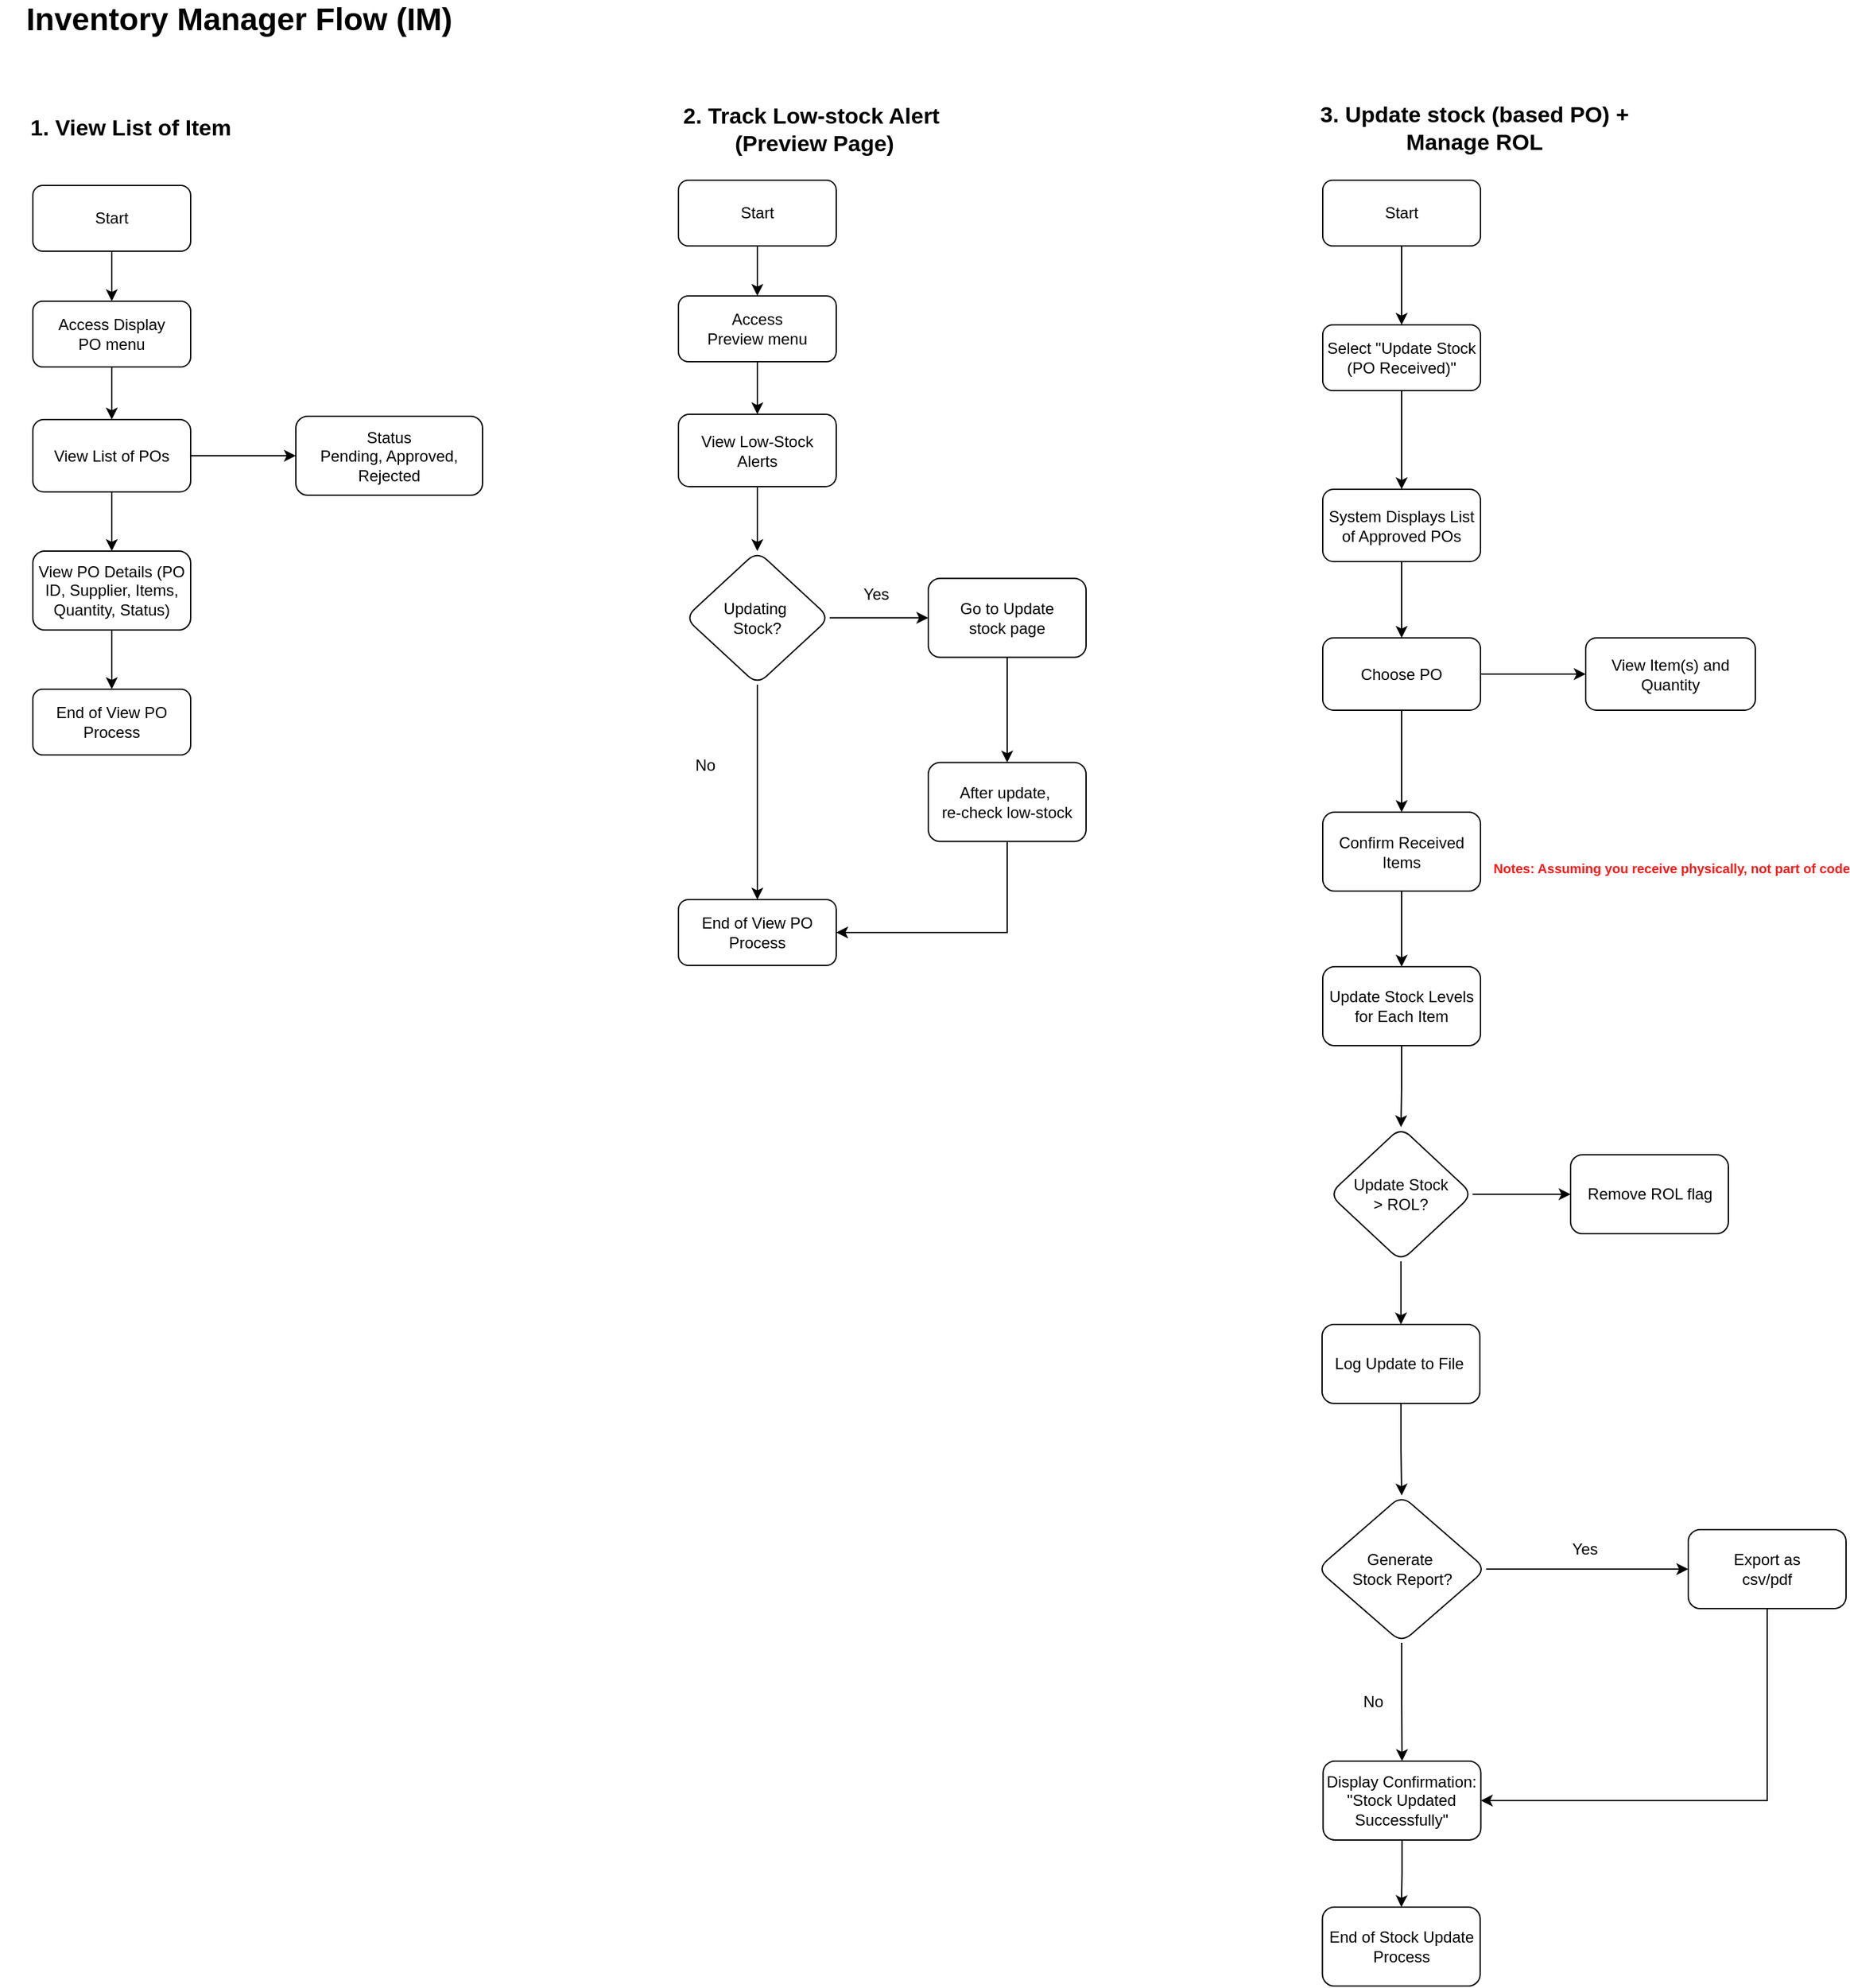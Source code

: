<mxfile version="26.2.12">
  <diagram id="C5RBs43oDa-KdzZeNtuy" name="Page-1">
    <mxGraphModel dx="2088" dy="1124" grid="1" gridSize="10" guides="1" tooltips="1" connect="1" arrows="1" fold="1" page="1" pageScale="1" pageWidth="827" pageHeight="1169" math="0" shadow="0">
      <root>
        <mxCell id="WIyWlLk6GJQsqaUBKTNV-0" />
        <mxCell id="WIyWlLk6GJQsqaUBKTNV-1" parent="WIyWlLk6GJQsqaUBKTNV-0" />
        <mxCell id="-MKiW82hEy8pqDACP7KJ-0" value="Inventory Manager Flow (IM)" style="text;html=1;align=center;verticalAlign=middle;whiteSpace=wrap;rounded=0;fontSize=24;fontStyle=1" parent="WIyWlLk6GJQsqaUBKTNV-1" vertex="1">
          <mxGeometry x="36" y="51" width="364" height="30" as="geometry" />
        </mxCell>
        <mxCell id="-MKiW82hEy8pqDACP7KJ-1" value="1. View List of Item" style="text;html=1;align=center;verticalAlign=middle;whiteSpace=wrap;rounded=0;fontSize=17;fontStyle=1" parent="WIyWlLk6GJQsqaUBKTNV-1" vertex="1">
          <mxGeometry x="43" y="134" width="185" height="30" as="geometry" />
        </mxCell>
        <mxCell id="-MKiW82hEy8pqDACP7KJ-24" value="3. Update stock (based PO) + Manage ROL" style="text;html=1;align=center;verticalAlign=middle;whiteSpace=wrap;rounded=0;fontSize=17;fontStyle=1" parent="WIyWlLk6GJQsqaUBKTNV-1" vertex="1">
          <mxGeometry x="1011" y="134" width="293" height="30" as="geometry" />
        </mxCell>
        <mxCell id="-MKiW82hEy8pqDACP7KJ-25" value="" style="edgeStyle=orthogonalEdgeStyle;rounded=0;orthogonalLoop=1;jettySize=auto;html=1;" parent="WIyWlLk6GJQsqaUBKTNV-1" source="-MKiW82hEy8pqDACP7KJ-26" target="-MKiW82hEy8pqDACP7KJ-28" edge="1">
          <mxGeometry relative="1" as="geometry" />
        </mxCell>
        <mxCell id="-MKiW82hEy8pqDACP7KJ-26" value="Start" style="rounded=1;whiteSpace=wrap;html=1;" parent="WIyWlLk6GJQsqaUBKTNV-1" vertex="1">
          <mxGeometry x="1042" y="188" width="120" height="50" as="geometry" />
        </mxCell>
        <mxCell id="-MKiW82hEy8pqDACP7KJ-27" value="" style="edgeStyle=orthogonalEdgeStyle;rounded=0;orthogonalLoop=1;jettySize=auto;html=1;" parent="WIyWlLk6GJQsqaUBKTNV-1" source="-MKiW82hEy8pqDACP7KJ-28" target="-MKiW82hEy8pqDACP7KJ-31" edge="1">
          <mxGeometry relative="1" as="geometry" />
        </mxCell>
        <mxCell id="-MKiW82hEy8pqDACP7KJ-28" value="Select &quot;Update Stock (PO Received)&quot;" style="whiteSpace=wrap;html=1;rounded=1;" parent="WIyWlLk6GJQsqaUBKTNV-1" vertex="1">
          <mxGeometry x="1042" y="298" width="120" height="50" as="geometry" />
        </mxCell>
        <mxCell id="Ar5ee6Z8-ZDRx4EASonw-3" style="edgeStyle=orthogonalEdgeStyle;rounded=0;orthogonalLoop=1;jettySize=auto;html=1;entryX=0.5;entryY=0;entryDx=0;entryDy=0;" edge="1" parent="WIyWlLk6GJQsqaUBKTNV-1" source="-MKiW82hEy8pqDACP7KJ-31" target="Ar5ee6Z8-ZDRx4EASonw-1">
          <mxGeometry relative="1" as="geometry" />
        </mxCell>
        <mxCell id="-MKiW82hEy8pqDACP7KJ-31" value="System Displays List of Approved POs" style="whiteSpace=wrap;html=1;rounded=1;" parent="WIyWlLk6GJQsqaUBKTNV-1" vertex="1">
          <mxGeometry x="1042" y="423" width="120" height="55" as="geometry" />
        </mxCell>
        <mxCell id="-MKiW82hEy8pqDACP7KJ-72" value="" style="edgeStyle=orthogonalEdgeStyle;rounded=0;orthogonalLoop=1;jettySize=auto;html=1;" parent="WIyWlLk6GJQsqaUBKTNV-1" source="-MKiW82hEy8pqDACP7KJ-73" target="-MKiW82hEy8pqDACP7KJ-75" edge="1">
          <mxGeometry relative="1" as="geometry" />
        </mxCell>
        <mxCell id="-MKiW82hEy8pqDACP7KJ-73" value="Start" style="rounded=1;whiteSpace=wrap;html=1;" parent="WIyWlLk6GJQsqaUBKTNV-1" vertex="1">
          <mxGeometry x="61" y="192" width="120" height="50" as="geometry" />
        </mxCell>
        <mxCell id="-MKiW82hEy8pqDACP7KJ-74" value="" style="edgeStyle=orthogonalEdgeStyle;rounded=0;orthogonalLoop=1;jettySize=auto;html=1;" parent="WIyWlLk6GJQsqaUBKTNV-1" source="-MKiW82hEy8pqDACP7KJ-75" target="-MKiW82hEy8pqDACP7KJ-78" edge="1">
          <mxGeometry relative="1" as="geometry" />
        </mxCell>
        <mxCell id="-MKiW82hEy8pqDACP7KJ-75" value="Access Display PO&lt;span style=&quot;background-color: transparent;&quot;&gt;&amp;nbsp;m&lt;/span&gt;&lt;span style=&quot;background-color: transparent;&quot;&gt;enu&lt;/span&gt;" style="whiteSpace=wrap;html=1;rounded=1;" parent="WIyWlLk6GJQsqaUBKTNV-1" vertex="1">
          <mxGeometry x="61" y="280" width="120" height="50" as="geometry" />
        </mxCell>
        <mxCell id="-MKiW82hEy8pqDACP7KJ-76" value="" style="edgeStyle=orthogonalEdgeStyle;rounded=0;orthogonalLoop=1;jettySize=auto;html=1;" parent="WIyWlLk6GJQsqaUBKTNV-1" source="-MKiW82hEy8pqDACP7KJ-78" target="-MKiW82hEy8pqDACP7KJ-80" edge="1">
          <mxGeometry relative="1" as="geometry" />
        </mxCell>
        <mxCell id="-MKiW82hEy8pqDACP7KJ-77" value="" style="edgeStyle=orthogonalEdgeStyle;rounded=0;orthogonalLoop=1;jettySize=auto;html=1;" parent="WIyWlLk6GJQsqaUBKTNV-1" source="-MKiW82hEy8pqDACP7KJ-78" target="-MKiW82hEy8pqDACP7KJ-82" edge="1">
          <mxGeometry relative="1" as="geometry" />
        </mxCell>
        <mxCell id="-MKiW82hEy8pqDACP7KJ-78" value="View List of POs" style="whiteSpace=wrap;html=1;rounded=1;" parent="WIyWlLk6GJQsqaUBKTNV-1" vertex="1">
          <mxGeometry x="61" y="370" width="120" height="55" as="geometry" />
        </mxCell>
        <mxCell id="-MKiW82hEy8pqDACP7KJ-79" value="" style="edgeStyle=orthogonalEdgeStyle;rounded=0;orthogonalLoop=1;jettySize=auto;html=1;" parent="WIyWlLk6GJQsqaUBKTNV-1" source="-MKiW82hEy8pqDACP7KJ-80" target="-MKiW82hEy8pqDACP7KJ-81" edge="1">
          <mxGeometry relative="1" as="geometry" />
        </mxCell>
        <mxCell id="-MKiW82hEy8pqDACP7KJ-80" value="View PO Details (PO ID, Supplier, Items, Quantity, Status)" style="whiteSpace=wrap;html=1;rounded=1;" parent="WIyWlLk6GJQsqaUBKTNV-1" vertex="1">
          <mxGeometry x="61" y="470" width="120" height="60" as="geometry" />
        </mxCell>
        <mxCell id="-MKiW82hEy8pqDACP7KJ-81" value="End of View PO Process" style="whiteSpace=wrap;html=1;rounded=1;" parent="WIyWlLk6GJQsqaUBKTNV-1" vertex="1">
          <mxGeometry x="61" y="575" width="120" height="50" as="geometry" />
        </mxCell>
        <mxCell id="-MKiW82hEy8pqDACP7KJ-82" value="Status&lt;div&gt;Pending, Approved, Rejected&lt;br&gt;&lt;/div&gt;" style="whiteSpace=wrap;html=1;rounded=1;" parent="WIyWlLk6GJQsqaUBKTNV-1" vertex="1">
          <mxGeometry x="261" y="367.5" width="142" height="60" as="geometry" />
        </mxCell>
        <mxCell id="Ar5ee6Z8-ZDRx4EASonw-0" value="" style="edgeStyle=orthogonalEdgeStyle;rounded=0;orthogonalLoop=1;jettySize=auto;html=1;" edge="1" parent="WIyWlLk6GJQsqaUBKTNV-1" source="Ar5ee6Z8-ZDRx4EASonw-1" target="Ar5ee6Z8-ZDRx4EASonw-2">
          <mxGeometry relative="1" as="geometry" />
        </mxCell>
        <mxCell id="Ar5ee6Z8-ZDRx4EASonw-5" value="" style="edgeStyle=orthogonalEdgeStyle;rounded=0;orthogonalLoop=1;jettySize=auto;html=1;" edge="1" parent="WIyWlLk6GJQsqaUBKTNV-1" source="Ar5ee6Z8-ZDRx4EASonw-1" target="Ar5ee6Z8-ZDRx4EASonw-4">
          <mxGeometry relative="1" as="geometry" />
        </mxCell>
        <mxCell id="Ar5ee6Z8-ZDRx4EASonw-1" value="Choose PO" style="whiteSpace=wrap;html=1;rounded=1;" vertex="1" parent="WIyWlLk6GJQsqaUBKTNV-1">
          <mxGeometry x="1042" y="536" width="120" height="55" as="geometry" />
        </mxCell>
        <mxCell id="Ar5ee6Z8-ZDRx4EASonw-2" value="View Item(s) and Quantity" style="whiteSpace=wrap;html=1;rounded=1;" vertex="1" parent="WIyWlLk6GJQsqaUBKTNV-1">
          <mxGeometry x="1242" y="536" width="129" height="55" as="geometry" />
        </mxCell>
        <mxCell id="Ar5ee6Z8-ZDRx4EASonw-8" value="" style="edgeStyle=orthogonalEdgeStyle;rounded=0;orthogonalLoop=1;jettySize=auto;html=1;" edge="1" parent="WIyWlLk6GJQsqaUBKTNV-1" source="Ar5ee6Z8-ZDRx4EASonw-4" target="Ar5ee6Z8-ZDRx4EASonw-7">
          <mxGeometry relative="1" as="geometry" />
        </mxCell>
        <mxCell id="Ar5ee6Z8-ZDRx4EASonw-4" value="Confirm Received Items" style="whiteSpace=wrap;html=1;rounded=1;" vertex="1" parent="WIyWlLk6GJQsqaUBKTNV-1">
          <mxGeometry x="1042" y="668.5" width="120" height="60" as="geometry" />
        </mxCell>
        <mxCell id="Ar5ee6Z8-ZDRx4EASonw-6" value="Notes: Assuming you receive physically, not part of code" style="text;html=1;align=center;verticalAlign=middle;resizable=0;points=[];autosize=1;strokeColor=none;fillColor=none;fontStyle=1;fontColor=#FF1A1A;fontSize=10;" vertex="1" parent="WIyWlLk6GJQsqaUBKTNV-1">
          <mxGeometry x="1171.5" y="696" width="270" height="30" as="geometry" />
        </mxCell>
        <mxCell id="Ar5ee6Z8-ZDRx4EASonw-16" value="" style="edgeStyle=orthogonalEdgeStyle;rounded=0;orthogonalLoop=1;jettySize=auto;html=1;" edge="1" parent="WIyWlLk6GJQsqaUBKTNV-1" source="Ar5ee6Z8-ZDRx4EASonw-7" target="Ar5ee6Z8-ZDRx4EASonw-15">
          <mxGeometry relative="1" as="geometry" />
        </mxCell>
        <mxCell id="Ar5ee6Z8-ZDRx4EASonw-7" value="Update Stock Levels for Each Item" style="whiteSpace=wrap;html=1;rounded=1;" vertex="1" parent="WIyWlLk6GJQsqaUBKTNV-1">
          <mxGeometry x="1042" y="786" width="120" height="60" as="geometry" />
        </mxCell>
        <mxCell id="Ar5ee6Z8-ZDRx4EASonw-18" value="" style="edgeStyle=orthogonalEdgeStyle;rounded=0;orthogonalLoop=1;jettySize=auto;html=1;" edge="1" parent="WIyWlLk6GJQsqaUBKTNV-1" source="Ar5ee6Z8-ZDRx4EASonw-15" target="Ar5ee6Z8-ZDRx4EASonw-17">
          <mxGeometry relative="1" as="geometry" />
        </mxCell>
        <mxCell id="Ar5ee6Z8-ZDRx4EASonw-20" value="" style="edgeStyle=orthogonalEdgeStyle;rounded=0;orthogonalLoop=1;jettySize=auto;html=1;" edge="1" parent="WIyWlLk6GJQsqaUBKTNV-1" source="Ar5ee6Z8-ZDRx4EASonw-15" target="Ar5ee6Z8-ZDRx4EASonw-19">
          <mxGeometry relative="1" as="geometry" />
        </mxCell>
        <mxCell id="Ar5ee6Z8-ZDRx4EASonw-15" value="Update Stock&lt;div&gt;&amp;gt; ROL?&lt;/div&gt;" style="rhombus;whiteSpace=wrap;html=1;rounded=1;" vertex="1" parent="WIyWlLk6GJQsqaUBKTNV-1">
          <mxGeometry x="1047" y="908" width="109" height="102" as="geometry" />
        </mxCell>
        <mxCell id="Ar5ee6Z8-ZDRx4EASonw-17" value="Remove ROL flag" style="whiteSpace=wrap;html=1;rounded=1;" vertex="1" parent="WIyWlLk6GJQsqaUBKTNV-1">
          <mxGeometry x="1230.5" y="929" width="120" height="60" as="geometry" />
        </mxCell>
        <mxCell id="Ar5ee6Z8-ZDRx4EASonw-67" value="" style="edgeStyle=orthogonalEdgeStyle;rounded=0;orthogonalLoop=1;jettySize=auto;html=1;" edge="1" parent="WIyWlLk6GJQsqaUBKTNV-1" source="Ar5ee6Z8-ZDRx4EASonw-19" target="Ar5ee6Z8-ZDRx4EASonw-66">
          <mxGeometry relative="1" as="geometry" />
        </mxCell>
        <mxCell id="Ar5ee6Z8-ZDRx4EASonw-19" value="Log Update to File&amp;nbsp;" style="whiteSpace=wrap;html=1;rounded=1;" vertex="1" parent="WIyWlLk6GJQsqaUBKTNV-1">
          <mxGeometry x="1041.5" y="1058" width="120" height="60" as="geometry" />
        </mxCell>
        <mxCell id="Ar5ee6Z8-ZDRx4EASonw-24" value="" style="edgeStyle=orthogonalEdgeStyle;rounded=0;orthogonalLoop=1;jettySize=auto;html=1;" edge="1" parent="WIyWlLk6GJQsqaUBKTNV-1" source="Ar5ee6Z8-ZDRx4EASonw-21" target="Ar5ee6Z8-ZDRx4EASonw-23">
          <mxGeometry relative="1" as="geometry" />
        </mxCell>
        <mxCell id="Ar5ee6Z8-ZDRx4EASonw-21" value="Display Confirmation: &quot;Stock Updated Successfully&quot;" style="whiteSpace=wrap;html=1;rounded=1;" vertex="1" parent="WIyWlLk6GJQsqaUBKTNV-1">
          <mxGeometry x="1042.25" y="1390" width="120" height="60" as="geometry" />
        </mxCell>
        <mxCell id="Ar5ee6Z8-ZDRx4EASonw-23" value="End of Stock Update Process" style="whiteSpace=wrap;html=1;rounded=1;" vertex="1" parent="WIyWlLk6GJQsqaUBKTNV-1">
          <mxGeometry x="1041.75" y="1501" width="120" height="60" as="geometry" />
        </mxCell>
        <mxCell id="Ar5ee6Z8-ZDRx4EASonw-25" value="2. Track Low-stock Alert&amp;nbsp;&lt;div&gt;(Preview Page)&lt;/div&gt;" style="text;html=1;align=center;verticalAlign=middle;whiteSpace=wrap;rounded=0;fontSize=17;fontStyle=1" vertex="1" parent="WIyWlLk6GJQsqaUBKTNV-1">
          <mxGeometry x="509" y="135" width="293" height="30" as="geometry" />
        </mxCell>
        <mxCell id="Ar5ee6Z8-ZDRx4EASonw-26" value="" style="edgeStyle=orthogonalEdgeStyle;rounded=0;orthogonalLoop=1;jettySize=auto;html=1;" edge="1" parent="WIyWlLk6GJQsqaUBKTNV-1" source="Ar5ee6Z8-ZDRx4EASonw-27" target="Ar5ee6Z8-ZDRx4EASonw-29">
          <mxGeometry relative="1" as="geometry" />
        </mxCell>
        <mxCell id="Ar5ee6Z8-ZDRx4EASonw-27" value="Start" style="rounded=1;whiteSpace=wrap;html=1;" vertex="1" parent="WIyWlLk6GJQsqaUBKTNV-1">
          <mxGeometry x="552" y="188" width="120" height="50" as="geometry" />
        </mxCell>
        <mxCell id="Ar5ee6Z8-ZDRx4EASonw-28" value="" style="edgeStyle=orthogonalEdgeStyle;rounded=0;orthogonalLoop=1;jettySize=auto;html=1;" edge="1" parent="WIyWlLk6GJQsqaUBKTNV-1" source="Ar5ee6Z8-ZDRx4EASonw-29" target="Ar5ee6Z8-ZDRx4EASonw-32">
          <mxGeometry relative="1" as="geometry" />
        </mxCell>
        <mxCell id="Ar5ee6Z8-ZDRx4EASonw-29" value="Access Preview&lt;span style=&quot;background-color: transparent;&quot;&gt;&amp;nbsp;m&lt;/span&gt;&lt;span style=&quot;background-color: transparent;&quot;&gt;enu&lt;/span&gt;" style="whiteSpace=wrap;html=1;rounded=1;" vertex="1" parent="WIyWlLk6GJQsqaUBKTNV-1">
          <mxGeometry x="552" y="276" width="120" height="50" as="geometry" />
        </mxCell>
        <mxCell id="Ar5ee6Z8-ZDRx4EASonw-38" value="" style="edgeStyle=orthogonalEdgeStyle;rounded=0;orthogonalLoop=1;jettySize=auto;html=1;" edge="1" parent="WIyWlLk6GJQsqaUBKTNV-1" source="Ar5ee6Z8-ZDRx4EASonw-32" target="Ar5ee6Z8-ZDRx4EASonw-37">
          <mxGeometry relative="1" as="geometry" />
        </mxCell>
        <mxCell id="Ar5ee6Z8-ZDRx4EASonw-32" value="View Low-Stock Alerts" style="whiteSpace=wrap;html=1;rounded=1;" vertex="1" parent="WIyWlLk6GJQsqaUBKTNV-1">
          <mxGeometry x="552" y="366" width="120" height="55" as="geometry" />
        </mxCell>
        <mxCell id="Ar5ee6Z8-ZDRx4EASonw-33" value="" style="edgeStyle=orthogonalEdgeStyle;rounded=0;orthogonalLoop=1;jettySize=auto;html=1;exitX=0.5;exitY=1;exitDx=0;exitDy=0;" edge="1" parent="WIyWlLk6GJQsqaUBKTNV-1" source="Ar5ee6Z8-ZDRx4EASonw-37" target="Ar5ee6Z8-ZDRx4EASonw-35">
          <mxGeometry relative="1" as="geometry">
            <mxPoint x="612" y="690" as="sourcePoint" />
          </mxGeometry>
        </mxCell>
        <mxCell id="Ar5ee6Z8-ZDRx4EASonw-35" value="End of View PO Process" style="whiteSpace=wrap;html=1;rounded=1;" vertex="1" parent="WIyWlLk6GJQsqaUBKTNV-1">
          <mxGeometry x="552" y="735" width="120" height="50" as="geometry" />
        </mxCell>
        <mxCell id="Ar5ee6Z8-ZDRx4EASonw-40" value="" style="edgeStyle=orthogonalEdgeStyle;rounded=0;orthogonalLoop=1;jettySize=auto;html=1;" edge="1" parent="WIyWlLk6GJQsqaUBKTNV-1" source="Ar5ee6Z8-ZDRx4EASonw-37" target="Ar5ee6Z8-ZDRx4EASonw-39">
          <mxGeometry relative="1" as="geometry" />
        </mxCell>
        <mxCell id="Ar5ee6Z8-ZDRx4EASonw-37" value="Updating&amp;nbsp;&lt;div&gt;Stock?&lt;/div&gt;" style="rhombus;whiteSpace=wrap;html=1;rounded=1;" vertex="1" parent="WIyWlLk6GJQsqaUBKTNV-1">
          <mxGeometry x="557" y="470" width="110" height="101.5" as="geometry" />
        </mxCell>
        <mxCell id="Ar5ee6Z8-ZDRx4EASonw-42" value="" style="edgeStyle=orthogonalEdgeStyle;rounded=0;orthogonalLoop=1;jettySize=auto;html=1;" edge="1" parent="WIyWlLk6GJQsqaUBKTNV-1" source="Ar5ee6Z8-ZDRx4EASonw-39" target="Ar5ee6Z8-ZDRx4EASonw-41">
          <mxGeometry relative="1" as="geometry" />
        </mxCell>
        <mxCell id="Ar5ee6Z8-ZDRx4EASonw-39" value="Go to Update&lt;div&gt;stock page&lt;/div&gt;" style="whiteSpace=wrap;html=1;rounded=1;" vertex="1" parent="WIyWlLk6GJQsqaUBKTNV-1">
          <mxGeometry x="742" y="490.75" width="120" height="60" as="geometry" />
        </mxCell>
        <mxCell id="Ar5ee6Z8-ZDRx4EASonw-45" style="edgeStyle=orthogonalEdgeStyle;rounded=0;orthogonalLoop=1;jettySize=auto;html=1;entryX=1;entryY=0.5;entryDx=0;entryDy=0;" edge="1" parent="WIyWlLk6GJQsqaUBKTNV-1" source="Ar5ee6Z8-ZDRx4EASonw-41" target="Ar5ee6Z8-ZDRx4EASonw-35">
          <mxGeometry relative="1" as="geometry">
            <Array as="points">
              <mxPoint x="802" y="760" />
            </Array>
          </mxGeometry>
        </mxCell>
        <mxCell id="Ar5ee6Z8-ZDRx4EASonw-41" value="After update,&amp;nbsp;&lt;div&gt;re-check low-stock&lt;/div&gt;" style="whiteSpace=wrap;html=1;rounded=1;" vertex="1" parent="WIyWlLk6GJQsqaUBKTNV-1">
          <mxGeometry x="742" y="630.75" width="120" height="60" as="geometry" />
        </mxCell>
        <mxCell id="Ar5ee6Z8-ZDRx4EASonw-43" value="Yes" style="text;html=1;align=center;verticalAlign=middle;resizable=0;points=[];autosize=1;strokeColor=none;fillColor=none;" vertex="1" parent="WIyWlLk6GJQsqaUBKTNV-1">
          <mxGeometry x="682" y="488" width="40" height="30" as="geometry" />
        </mxCell>
        <mxCell id="Ar5ee6Z8-ZDRx4EASonw-44" value="No" style="text;html=1;align=center;verticalAlign=middle;resizable=0;points=[];autosize=1;strokeColor=none;fillColor=none;" vertex="1" parent="WIyWlLk6GJQsqaUBKTNV-1">
          <mxGeometry x="552" y="618" width="40" height="30" as="geometry" />
        </mxCell>
        <mxCell id="Ar5ee6Z8-ZDRx4EASonw-69" value="" style="edgeStyle=orthogonalEdgeStyle;rounded=0;orthogonalLoop=1;jettySize=auto;html=1;" edge="1" parent="WIyWlLk6GJQsqaUBKTNV-1" source="Ar5ee6Z8-ZDRx4EASonw-66" target="Ar5ee6Z8-ZDRx4EASonw-68">
          <mxGeometry relative="1" as="geometry" />
        </mxCell>
        <mxCell id="Ar5ee6Z8-ZDRx4EASonw-70" value="" style="edgeStyle=orthogonalEdgeStyle;rounded=0;orthogonalLoop=1;jettySize=auto;html=1;" edge="1" parent="WIyWlLk6GJQsqaUBKTNV-1" source="Ar5ee6Z8-ZDRx4EASonw-66" target="Ar5ee6Z8-ZDRx4EASonw-21">
          <mxGeometry relative="1" as="geometry" />
        </mxCell>
        <mxCell id="Ar5ee6Z8-ZDRx4EASonw-66" value="Generate&amp;nbsp;&lt;div&gt;Stock Report?&lt;/div&gt;" style="rhombus;whiteSpace=wrap;html=1;rounded=1;" vertex="1" parent="WIyWlLk6GJQsqaUBKTNV-1">
          <mxGeometry x="1037.75" y="1188" width="128.5" height="112" as="geometry" />
        </mxCell>
        <mxCell id="Ar5ee6Z8-ZDRx4EASonw-71" style="edgeStyle=orthogonalEdgeStyle;rounded=0;orthogonalLoop=1;jettySize=auto;html=1;entryX=1;entryY=0.5;entryDx=0;entryDy=0;" edge="1" parent="WIyWlLk6GJQsqaUBKTNV-1" source="Ar5ee6Z8-ZDRx4EASonw-68" target="Ar5ee6Z8-ZDRx4EASonw-21">
          <mxGeometry relative="1" as="geometry">
            <Array as="points">
              <mxPoint x="1380" y="1420" />
            </Array>
          </mxGeometry>
        </mxCell>
        <mxCell id="Ar5ee6Z8-ZDRx4EASonw-68" value="Export as&lt;div&gt;csv/pdf&lt;/div&gt;" style="whiteSpace=wrap;html=1;rounded=1;" vertex="1" parent="WIyWlLk6GJQsqaUBKTNV-1">
          <mxGeometry x="1320" y="1214" width="120" height="60" as="geometry" />
        </mxCell>
        <mxCell id="Ar5ee6Z8-ZDRx4EASonw-72" value="Yes" style="text;html=1;align=center;verticalAlign=middle;resizable=0;points=[];autosize=1;strokeColor=none;fillColor=none;" vertex="1" parent="WIyWlLk6GJQsqaUBKTNV-1">
          <mxGeometry x="1221" y="1214" width="40" height="30" as="geometry" />
        </mxCell>
        <mxCell id="Ar5ee6Z8-ZDRx4EASonw-73" value="No" style="text;html=1;align=center;verticalAlign=middle;resizable=0;points=[];autosize=1;strokeColor=none;fillColor=none;" vertex="1" parent="WIyWlLk6GJQsqaUBKTNV-1">
          <mxGeometry x="1060" y="1330" width="40" height="30" as="geometry" />
        </mxCell>
      </root>
    </mxGraphModel>
  </diagram>
</mxfile>
